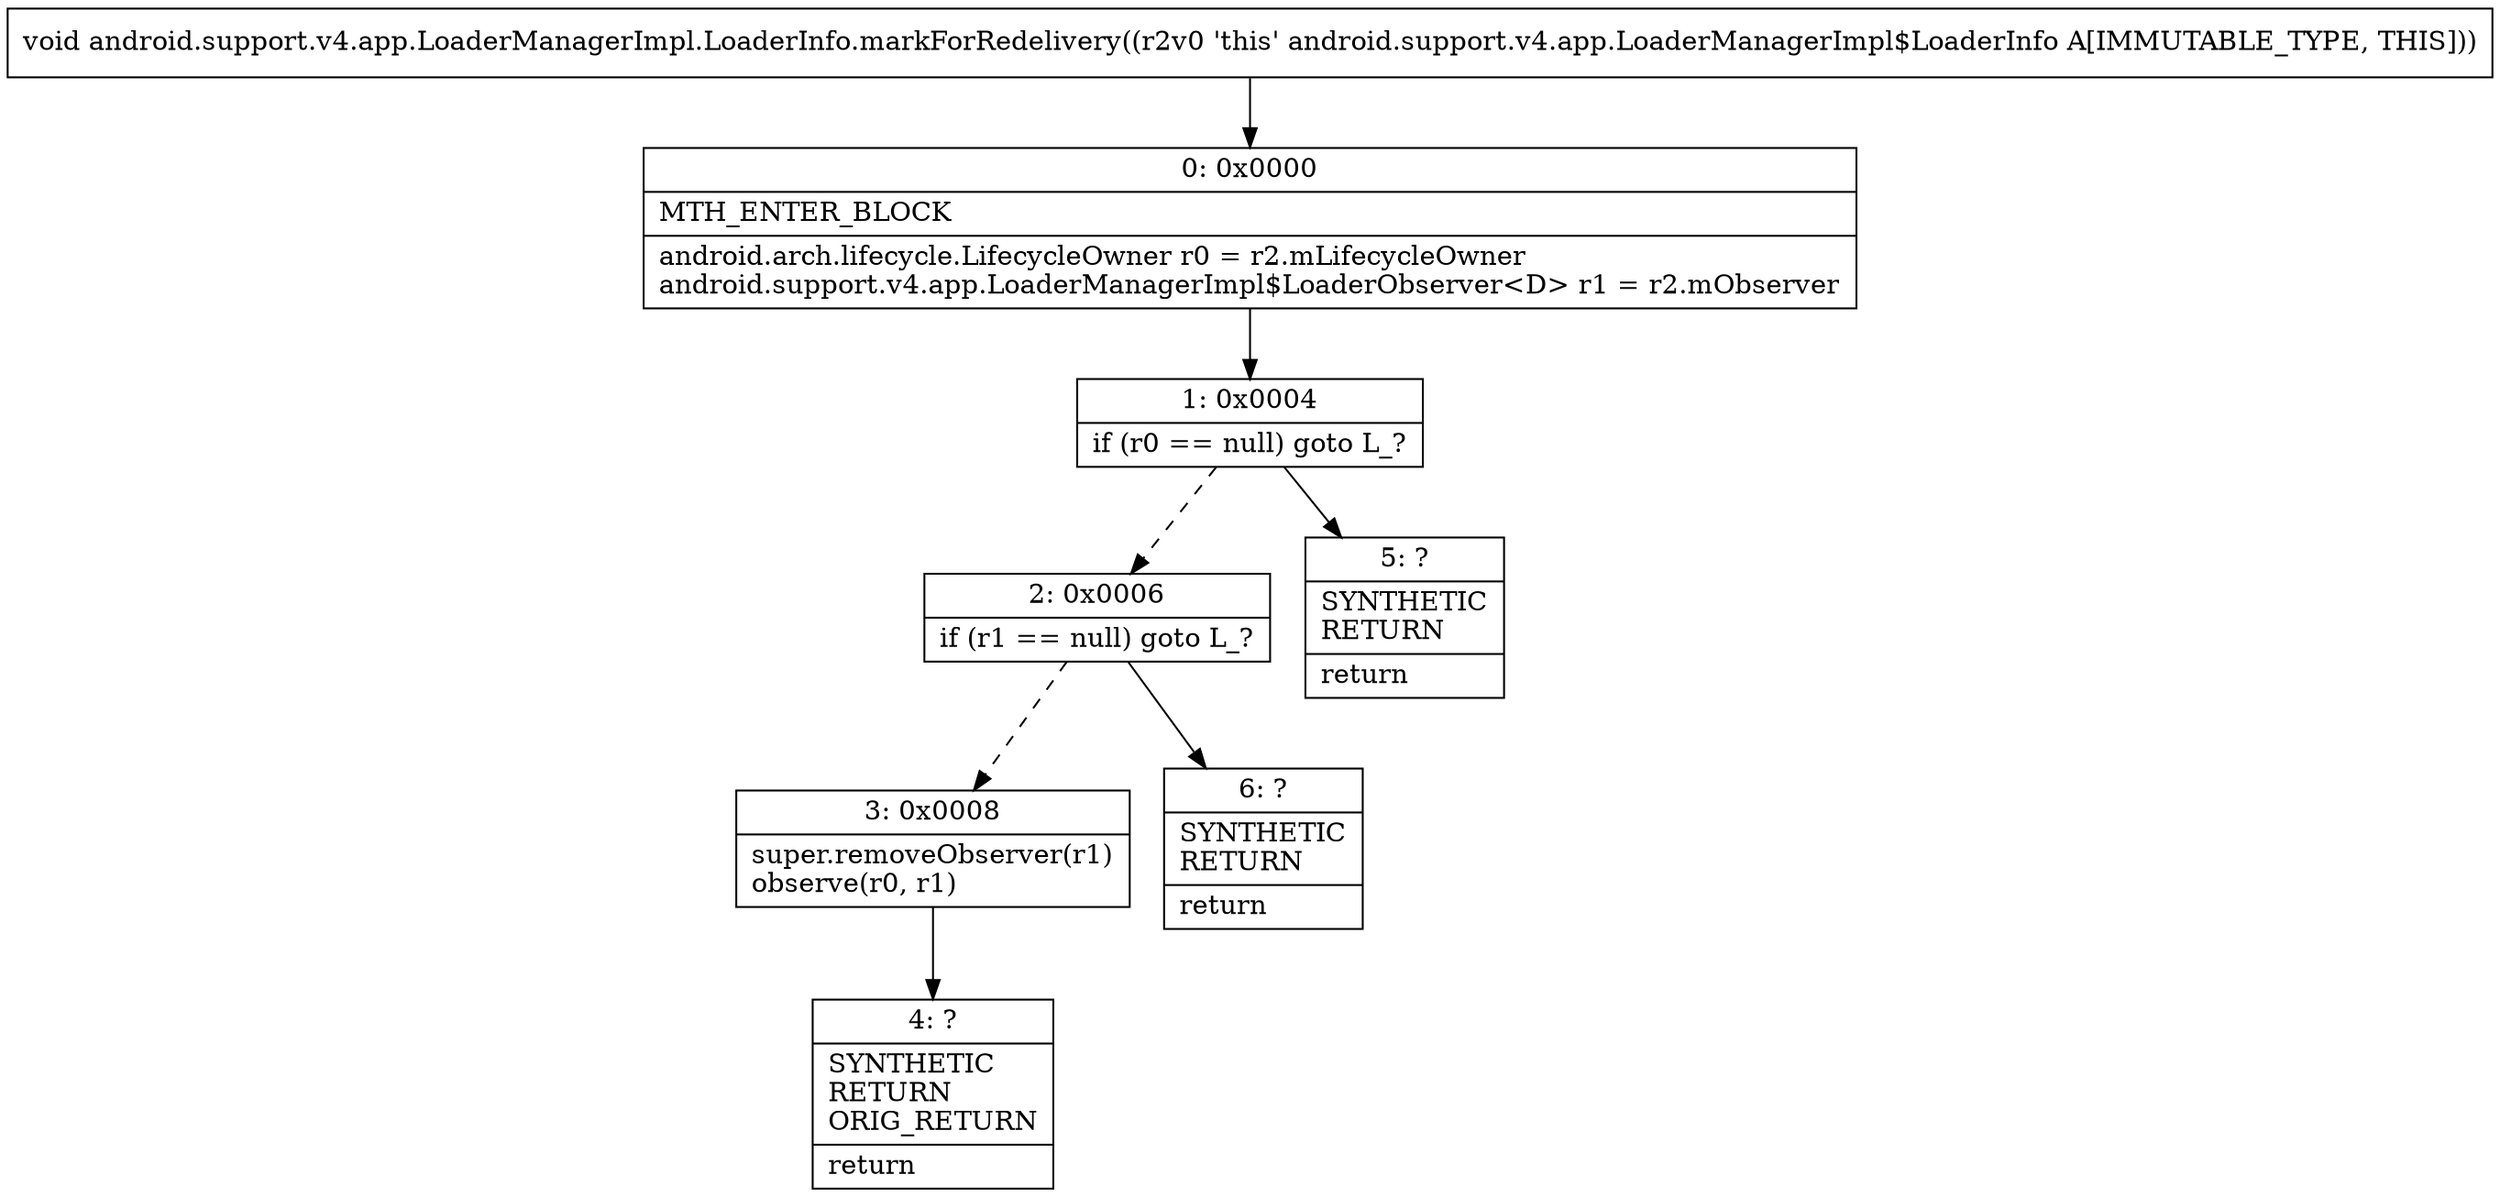 digraph "CFG forandroid.support.v4.app.LoaderManagerImpl.LoaderInfo.markForRedelivery()V" {
Node_0 [shape=record,label="{0\:\ 0x0000|MTH_ENTER_BLOCK\l|android.arch.lifecycle.LifecycleOwner r0 = r2.mLifecycleOwner\landroid.support.v4.app.LoaderManagerImpl$LoaderObserver\<D\> r1 = r2.mObserver\l}"];
Node_1 [shape=record,label="{1\:\ 0x0004|if (r0 == null) goto L_?\l}"];
Node_2 [shape=record,label="{2\:\ 0x0006|if (r1 == null) goto L_?\l}"];
Node_3 [shape=record,label="{3\:\ 0x0008|super.removeObserver(r1)\lobserve(r0, r1)\l}"];
Node_4 [shape=record,label="{4\:\ ?|SYNTHETIC\lRETURN\lORIG_RETURN\l|return\l}"];
Node_5 [shape=record,label="{5\:\ ?|SYNTHETIC\lRETURN\l|return\l}"];
Node_6 [shape=record,label="{6\:\ ?|SYNTHETIC\lRETURN\l|return\l}"];
MethodNode[shape=record,label="{void android.support.v4.app.LoaderManagerImpl.LoaderInfo.markForRedelivery((r2v0 'this' android.support.v4.app.LoaderManagerImpl$LoaderInfo A[IMMUTABLE_TYPE, THIS])) }"];
MethodNode -> Node_0;
Node_0 -> Node_1;
Node_1 -> Node_2[style=dashed];
Node_1 -> Node_5;
Node_2 -> Node_3[style=dashed];
Node_2 -> Node_6;
Node_3 -> Node_4;
}

